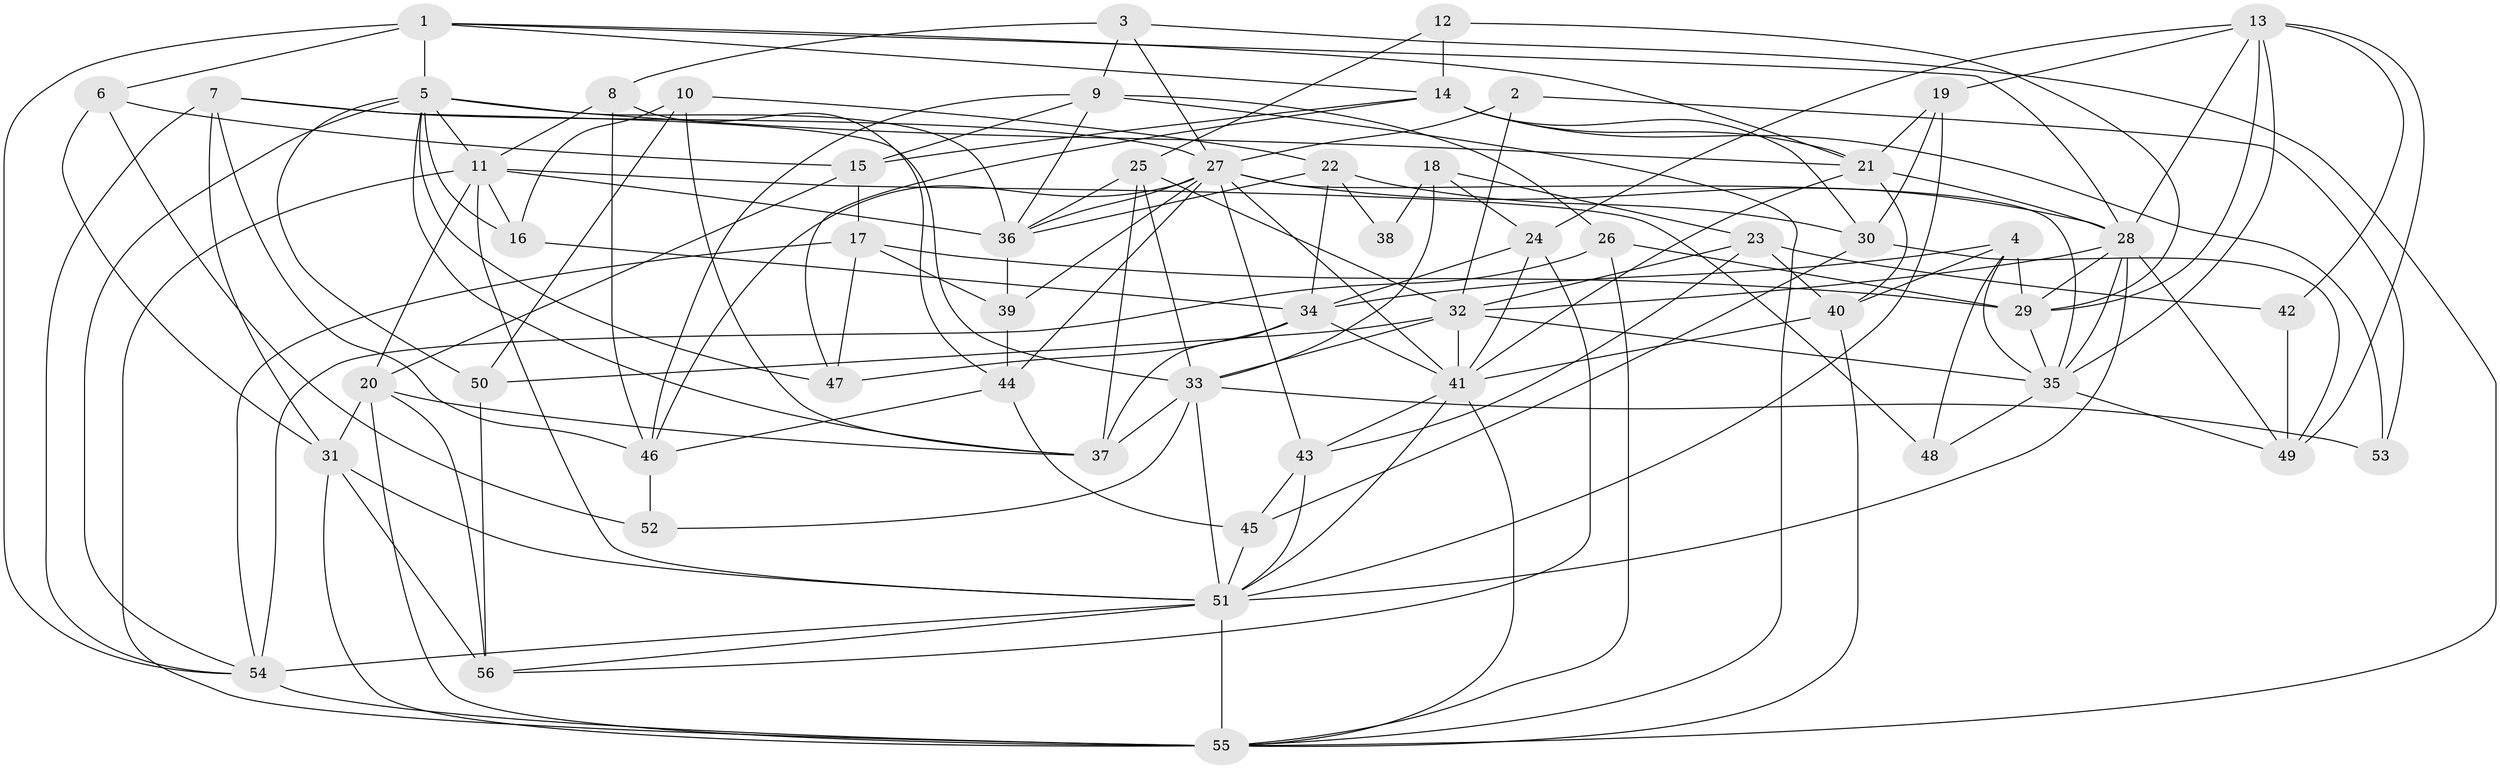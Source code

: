 // original degree distribution, {6: 0.04504504504504504, 4: 0.3153153153153153, 5: 0.21621621621621623, 3: 0.23423423423423423, 7: 0.02702702702702703, 8: 0.018018018018018018, 2: 0.13513513513513514, 9: 0.009009009009009009}
// Generated by graph-tools (version 1.1) at 2025/02/03/09/25 03:02:14]
// undirected, 56 vertices, 157 edges
graph export_dot {
graph [start="1"]
  node [color=gray90,style=filled];
  1;
  2;
  3;
  4;
  5;
  6;
  7;
  8;
  9;
  10;
  11;
  12;
  13;
  14;
  15;
  16;
  17;
  18;
  19;
  20;
  21;
  22;
  23;
  24;
  25;
  26;
  27;
  28;
  29;
  30;
  31;
  32;
  33;
  34;
  35;
  36;
  37;
  38;
  39;
  40;
  41;
  42;
  43;
  44;
  45;
  46;
  47;
  48;
  49;
  50;
  51;
  52;
  53;
  54;
  55;
  56;
  1 -- 5 [weight=2.0];
  1 -- 6 [weight=1.0];
  1 -- 14 [weight=1.0];
  1 -- 21 [weight=1.0];
  1 -- 28 [weight=1.0];
  1 -- 54 [weight=1.0];
  2 -- 27 [weight=1.0];
  2 -- 32 [weight=1.0];
  2 -- 53 [weight=1.0];
  3 -- 8 [weight=1.0];
  3 -- 9 [weight=1.0];
  3 -- 27 [weight=1.0];
  3 -- 55 [weight=1.0];
  4 -- 29 [weight=1.0];
  4 -- 34 [weight=1.0];
  4 -- 35 [weight=1.0];
  4 -- 40 [weight=1.0];
  4 -- 48 [weight=1.0];
  5 -- 11 [weight=1.0];
  5 -- 16 [weight=2.0];
  5 -- 21 [weight=1.0];
  5 -- 36 [weight=1.0];
  5 -- 37 [weight=1.0];
  5 -- 47 [weight=1.0];
  5 -- 50 [weight=1.0];
  5 -- 54 [weight=1.0];
  6 -- 15 [weight=1.0];
  6 -- 31 [weight=1.0];
  6 -- 52 [weight=1.0];
  7 -- 27 [weight=1.0];
  7 -- 31 [weight=2.0];
  7 -- 33 [weight=1.0];
  7 -- 46 [weight=1.0];
  7 -- 54 [weight=1.0];
  8 -- 11 [weight=1.0];
  8 -- 44 [weight=1.0];
  8 -- 46 [weight=1.0];
  9 -- 15 [weight=1.0];
  9 -- 26 [weight=1.0];
  9 -- 36 [weight=1.0];
  9 -- 46 [weight=1.0];
  9 -- 55 [weight=1.0];
  10 -- 16 [weight=1.0];
  10 -- 22 [weight=1.0];
  10 -- 37 [weight=1.0];
  10 -- 50 [weight=1.0];
  11 -- 16 [weight=1.0];
  11 -- 20 [weight=1.0];
  11 -- 36 [weight=1.0];
  11 -- 48 [weight=1.0];
  11 -- 51 [weight=1.0];
  11 -- 55 [weight=1.0];
  12 -- 14 [weight=1.0];
  12 -- 25 [weight=1.0];
  12 -- 29 [weight=1.0];
  13 -- 19 [weight=1.0];
  13 -- 24 [weight=1.0];
  13 -- 28 [weight=1.0];
  13 -- 29 [weight=1.0];
  13 -- 35 [weight=1.0];
  13 -- 42 [weight=1.0];
  13 -- 49 [weight=1.0];
  14 -- 15 [weight=1.0];
  14 -- 21 [weight=2.0];
  14 -- 30 [weight=1.0];
  14 -- 47 [weight=1.0];
  14 -- 53 [weight=1.0];
  15 -- 17 [weight=1.0];
  15 -- 20 [weight=1.0];
  16 -- 34 [weight=1.0];
  17 -- 29 [weight=1.0];
  17 -- 39 [weight=1.0];
  17 -- 47 [weight=1.0];
  17 -- 54 [weight=1.0];
  18 -- 23 [weight=1.0];
  18 -- 24 [weight=1.0];
  18 -- 33 [weight=2.0];
  18 -- 38 [weight=1.0];
  19 -- 21 [weight=1.0];
  19 -- 30 [weight=1.0];
  19 -- 51 [weight=1.0];
  20 -- 31 [weight=1.0];
  20 -- 37 [weight=1.0];
  20 -- 55 [weight=1.0];
  20 -- 56 [weight=2.0];
  21 -- 28 [weight=1.0];
  21 -- 40 [weight=1.0];
  21 -- 41 [weight=1.0];
  22 -- 30 [weight=1.0];
  22 -- 34 [weight=1.0];
  22 -- 36 [weight=1.0];
  22 -- 38 [weight=1.0];
  23 -- 32 [weight=1.0];
  23 -- 40 [weight=1.0];
  23 -- 42 [weight=1.0];
  23 -- 43 [weight=1.0];
  24 -- 34 [weight=1.0];
  24 -- 41 [weight=1.0];
  24 -- 56 [weight=1.0];
  25 -- 32 [weight=1.0];
  25 -- 33 [weight=1.0];
  25 -- 36 [weight=1.0];
  25 -- 37 [weight=1.0];
  26 -- 29 [weight=1.0];
  26 -- 54 [weight=2.0];
  26 -- 55 [weight=1.0];
  27 -- 28 [weight=1.0];
  27 -- 35 [weight=1.0];
  27 -- 36 [weight=1.0];
  27 -- 39 [weight=1.0];
  27 -- 41 [weight=1.0];
  27 -- 43 [weight=1.0];
  27 -- 44 [weight=1.0];
  27 -- 46 [weight=1.0];
  28 -- 29 [weight=1.0];
  28 -- 32 [weight=1.0];
  28 -- 35 [weight=1.0];
  28 -- 49 [weight=1.0];
  28 -- 51 [weight=1.0];
  29 -- 35 [weight=1.0];
  30 -- 45 [weight=1.0];
  30 -- 49 [weight=1.0];
  31 -- 51 [weight=1.0];
  31 -- 55 [weight=1.0];
  31 -- 56 [weight=1.0];
  32 -- 33 [weight=1.0];
  32 -- 35 [weight=1.0];
  32 -- 41 [weight=1.0];
  32 -- 50 [weight=1.0];
  33 -- 37 [weight=1.0];
  33 -- 51 [weight=1.0];
  33 -- 52 [weight=1.0];
  33 -- 53 [weight=1.0];
  34 -- 37 [weight=2.0];
  34 -- 41 [weight=1.0];
  34 -- 47 [weight=1.0];
  35 -- 48 [weight=1.0];
  35 -- 49 [weight=1.0];
  36 -- 39 [weight=1.0];
  39 -- 44 [weight=1.0];
  40 -- 41 [weight=1.0];
  40 -- 55 [weight=1.0];
  41 -- 43 [weight=1.0];
  41 -- 51 [weight=1.0];
  41 -- 55 [weight=1.0];
  42 -- 49 [weight=1.0];
  43 -- 45 [weight=1.0];
  43 -- 51 [weight=1.0];
  44 -- 45 [weight=1.0];
  44 -- 46 [weight=1.0];
  45 -- 51 [weight=1.0];
  46 -- 52 [weight=1.0];
  50 -- 56 [weight=1.0];
  51 -- 54 [weight=1.0];
  51 -- 55 [weight=1.0];
  51 -- 56 [weight=1.0];
  54 -- 55 [weight=2.0];
}
